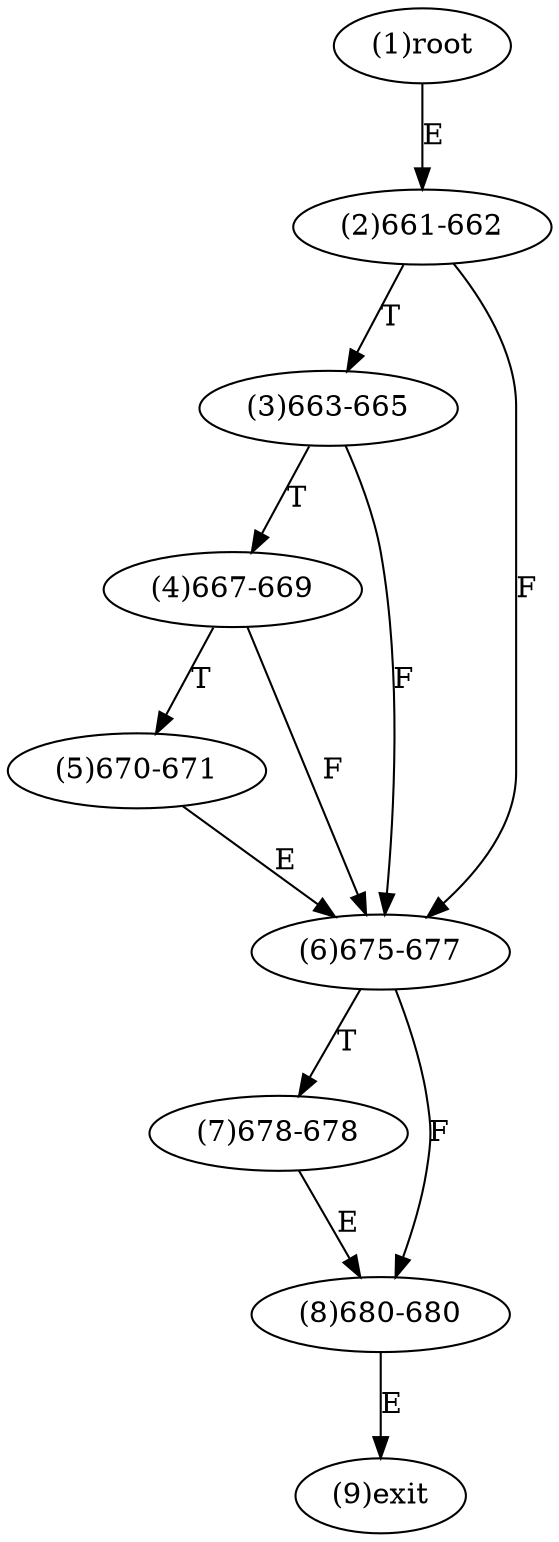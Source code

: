 digraph "" { 
1[ label="(1)root"];
2[ label="(2)661-662"];
3[ label="(3)663-665"];
4[ label="(4)667-669"];
5[ label="(5)670-671"];
6[ label="(6)675-677"];
7[ label="(7)678-678"];
8[ label="(8)680-680"];
9[ label="(9)exit"];
1->2[ label="E"];
2->6[ label="F"];
2->3[ label="T"];
3->6[ label="F"];
3->4[ label="T"];
4->6[ label="F"];
4->5[ label="T"];
5->6[ label="E"];
6->8[ label="F"];
6->7[ label="T"];
7->8[ label="E"];
8->9[ label="E"];
}